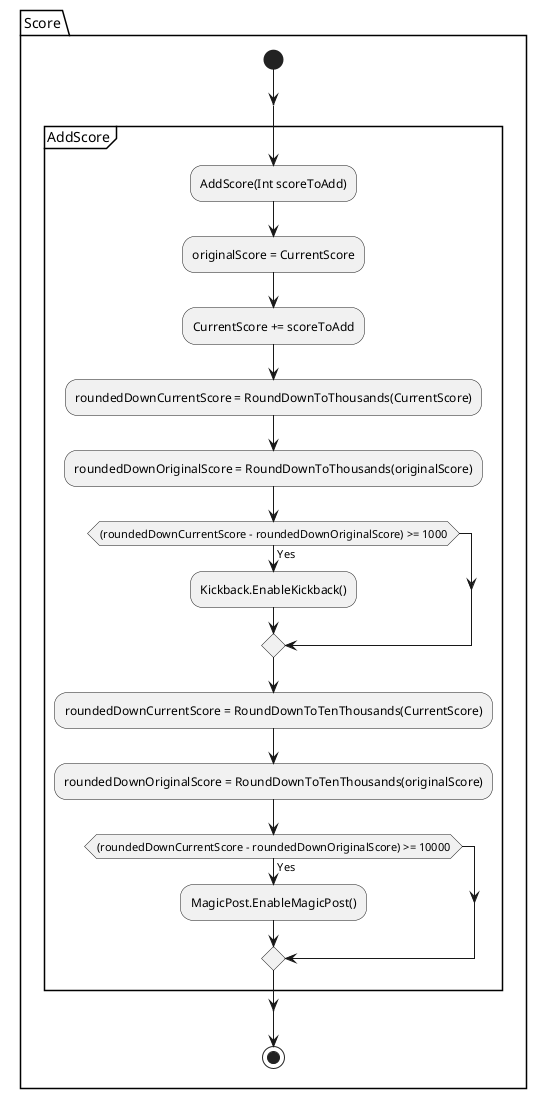 









@startuml ScoreActivityDiagram

package Score {

    start

    split

        partition AddScore {
            :AddScore(Int scoreToAdd);

            :originalScore = CurrentScore;
            :CurrentScore += scoreToAdd;
            :roundedDownCurrentScore = RoundDownToThousands(CurrentScore);
            :roundedDownOriginalScore = RoundDownToThousands(originalScore);

            if ((roundedDownCurrentScore - roundedDownOriginalScore) >= 1000) then (Yes)
                :Kickback.EnableKickback();
            endif

            :roundedDownCurrentScore = RoundDownToTenThousands(CurrentScore);
            :roundedDownOriginalScore = RoundDownToTenThousands(originalScore);

            if ((roundedDownCurrentScore - roundedDownOriginalScore) >= 10000) then (Yes)
                :MagicPost.EnableMagicPost();
            endif

        }

    end split


    stop

}


@enduml
























